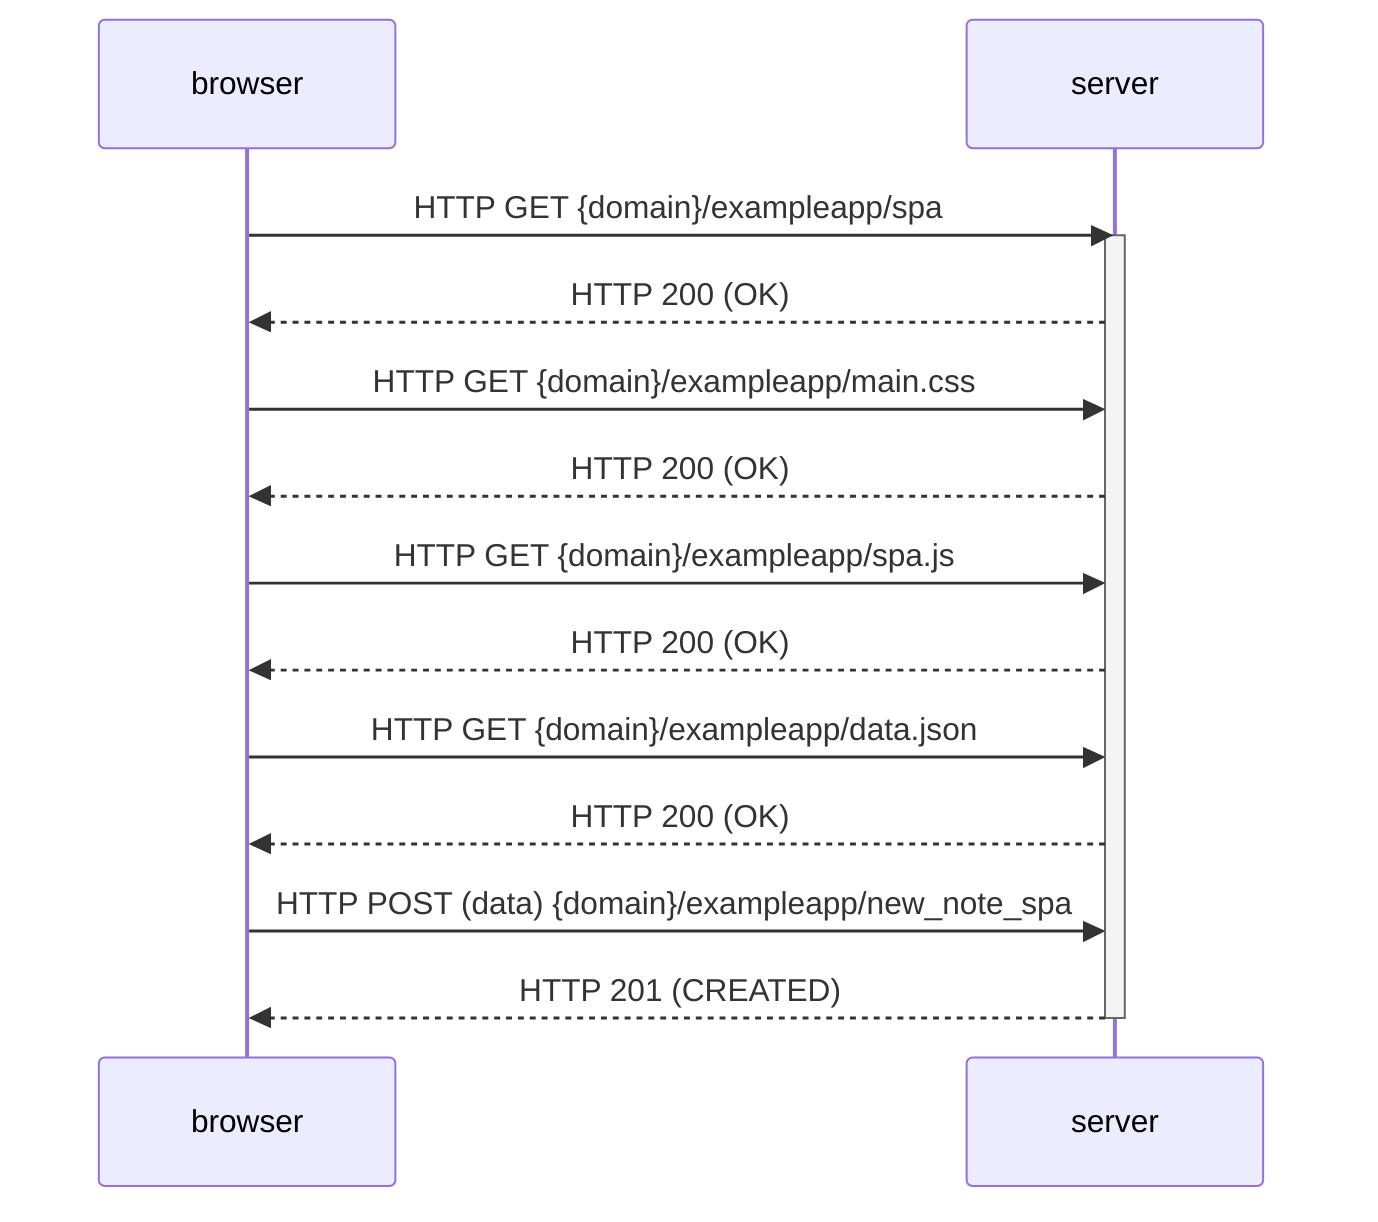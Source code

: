 sequenceDiagram
    participant browser
    participant server

    browser->>server: HTTP GET {domain}/exampleapp/spa
    activate server
    server-->>browser: HTTP 200 (OK)
    browser->>server: HTTP GET {domain}/exampleapp/main.css
    server-->>browser: HTTP 200 (OK)
    browser->>server: HTTP GET {domain}/exampleapp/spa.js
    server-->>browser: HTTP 200 (OK)
    browser->>server: HTTP GET {domain}/exampleapp/data.json
    server-->>browser: HTTP 200 (OK)
    browser->>server: HTTP POST (data) {domain}/exampleapp/new_note_spa
    server-->>browser: HTTP 201 (CREATED)
    deactivate server